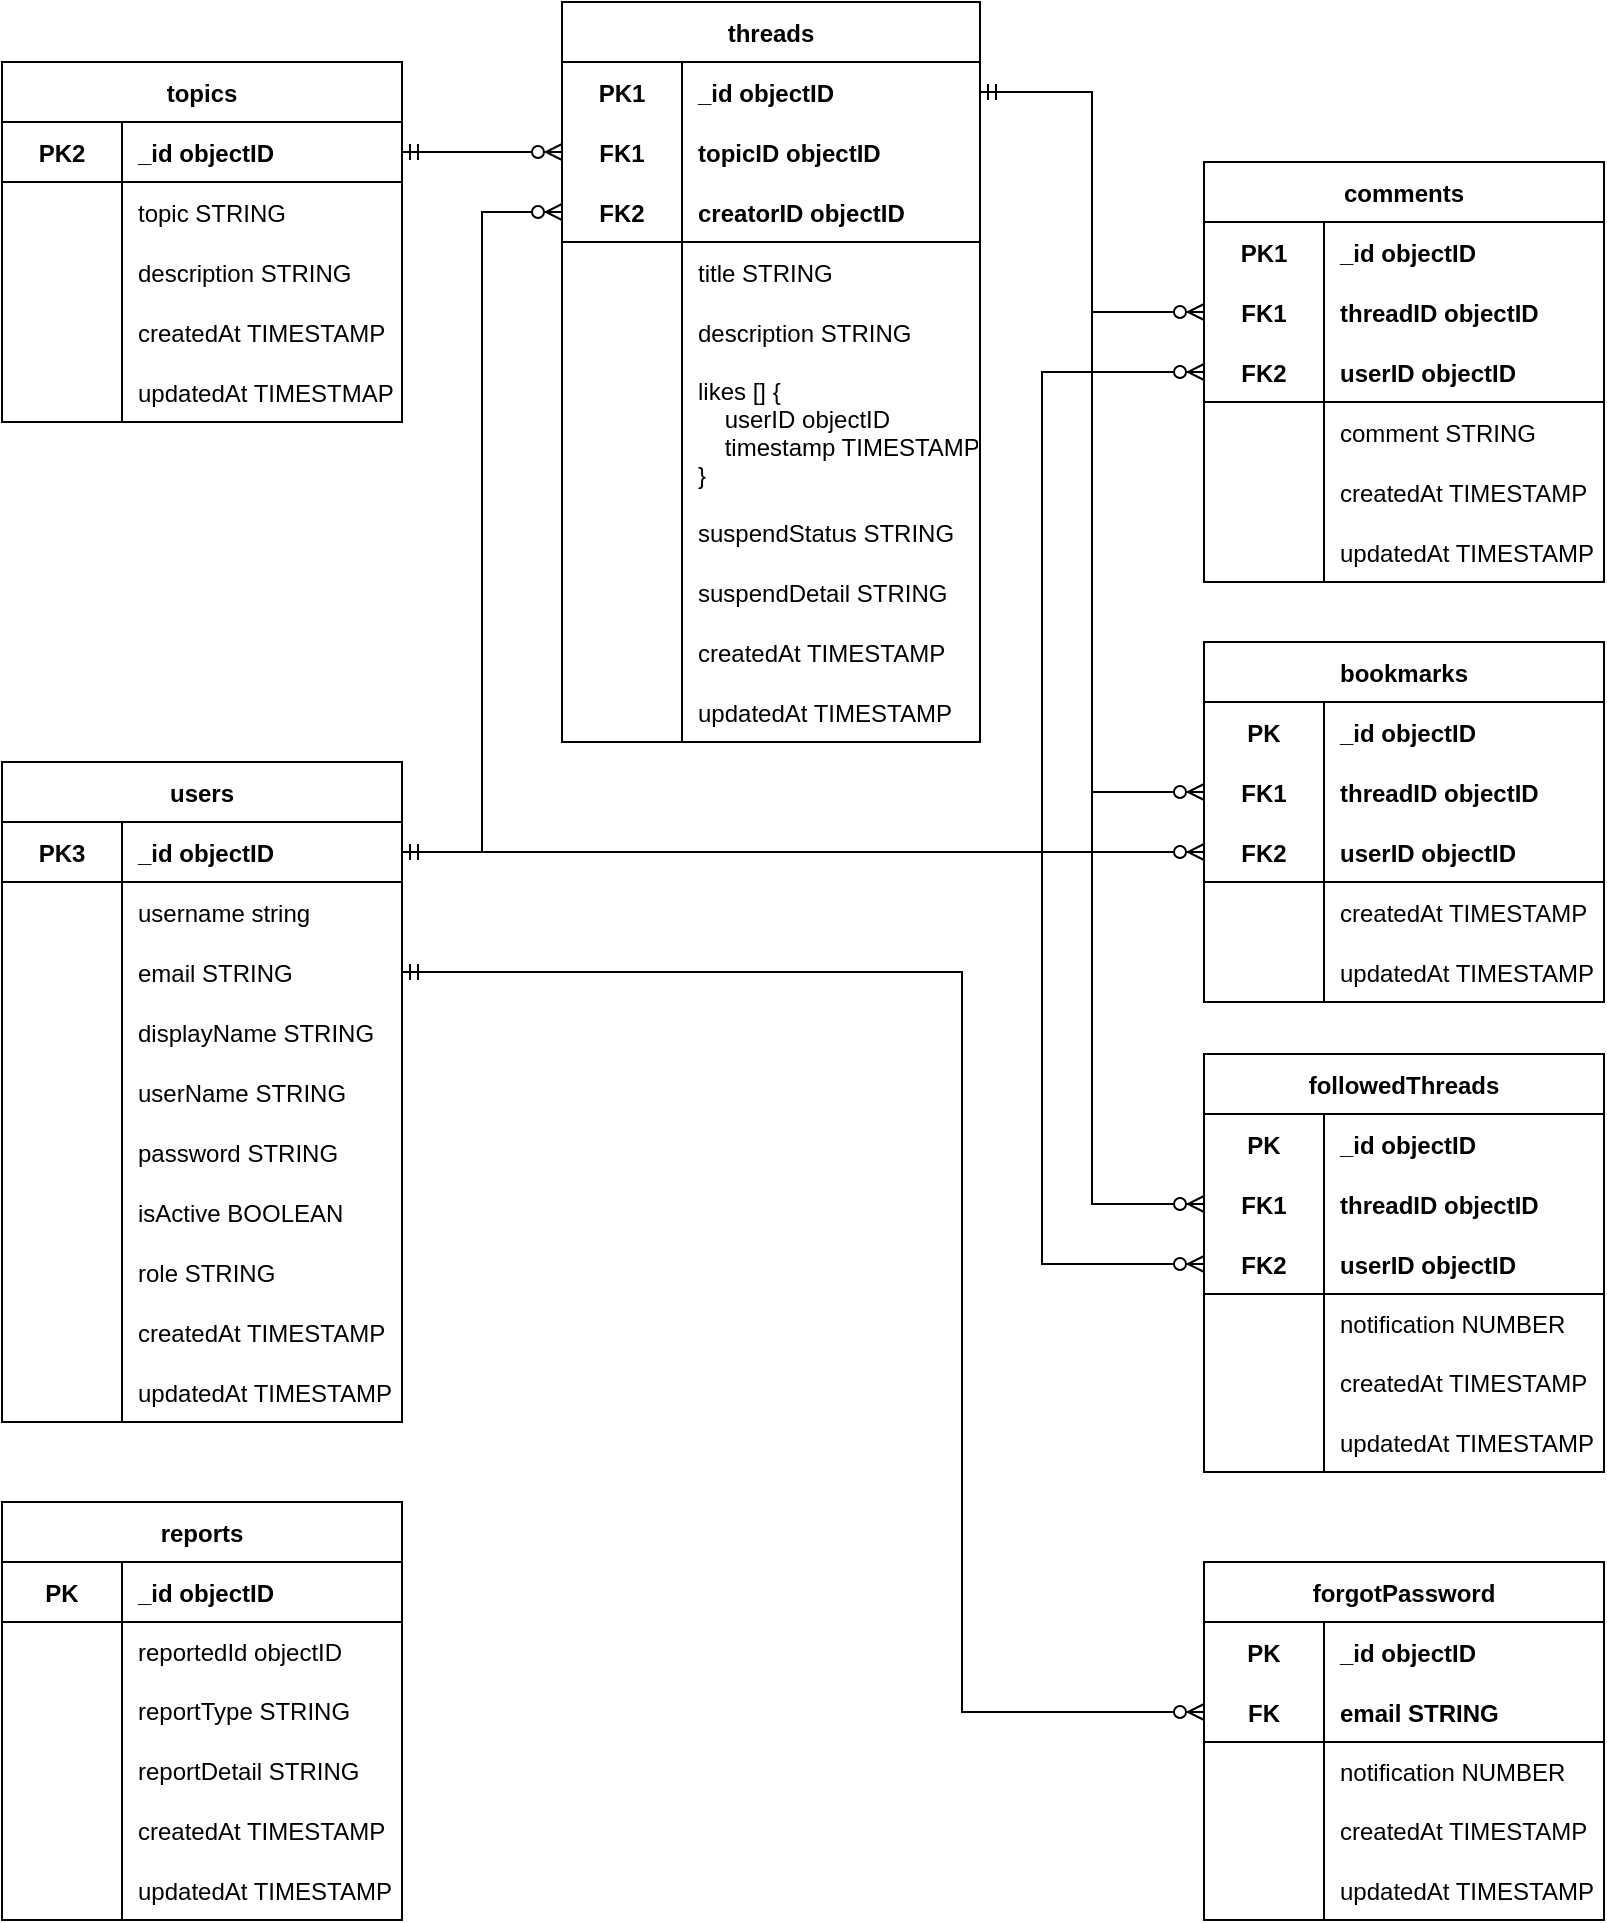 <mxfile version="20.7.4" type="device"><diagram id="uNsDHlQBe8Yl12UmxiAy" name="Halaman-1"><mxGraphModel dx="1195" dy="648" grid="1" gridSize="10" guides="1" tooltips="1" connect="1" arrows="1" fold="1" page="1" pageScale="1" pageWidth="1169" pageHeight="1654" math="0" shadow="0"><root><mxCell id="0"/><mxCell id="1" parent="0"/><mxCell id="6IlEe4Fq3LUhr9Z3gKlE-1" value="users" style="shape=table;startSize=30;container=1;collapsible=1;childLayout=tableLayout;fixedRows=1;rowLines=0;fontStyle=1;align=center;resizeLast=1;" parent="1" vertex="1"><mxGeometry x="160" y="470" width="200" height="330" as="geometry"/></mxCell><mxCell id="6IlEe4Fq3LUhr9Z3gKlE-5" value="" style="shape=tableRow;horizontal=0;startSize=0;swimlaneHead=0;swimlaneBody=0;fillColor=none;collapsible=0;dropTarget=0;points=[[0,0.5],[1,0.5]];portConstraint=eastwest;top=0;left=0;right=0;bottom=1;" parent="6IlEe4Fq3LUhr9Z3gKlE-1" vertex="1"><mxGeometry y="30" width="200" height="30" as="geometry"/></mxCell><mxCell id="6IlEe4Fq3LUhr9Z3gKlE-6" value="PK3" style="shape=partialRectangle;connectable=0;fillColor=none;top=0;left=0;bottom=0;right=0;fontStyle=1;overflow=hidden;" parent="6IlEe4Fq3LUhr9Z3gKlE-5" vertex="1"><mxGeometry width="60" height="30" as="geometry"><mxRectangle width="60" height="30" as="alternateBounds"/></mxGeometry></mxCell><mxCell id="6IlEe4Fq3LUhr9Z3gKlE-7" value="_id objectID" style="shape=partialRectangle;connectable=0;fillColor=none;top=0;left=0;bottom=0;right=0;align=left;spacingLeft=6;fontStyle=1;overflow=hidden;" parent="6IlEe4Fq3LUhr9Z3gKlE-5" vertex="1"><mxGeometry x="60" width="140" height="30" as="geometry"><mxRectangle width="140" height="30" as="alternateBounds"/></mxGeometry></mxCell><mxCell id="v8S3prVhiDeS8ys5hjUC-7" value="" style="shape=tableRow;horizontal=0;startSize=0;swimlaneHead=0;swimlaneBody=0;fillColor=none;collapsible=0;dropTarget=0;points=[[0,0.5],[1,0.5]];portConstraint=eastwest;top=0;left=0;right=0;bottom=0;" parent="6IlEe4Fq3LUhr9Z3gKlE-1" vertex="1"><mxGeometry y="60" width="200" height="30" as="geometry"/></mxCell><mxCell id="v8S3prVhiDeS8ys5hjUC-8" value="" style="shape=partialRectangle;connectable=0;fillColor=none;top=0;left=0;bottom=0;right=0;editable=1;overflow=hidden;" parent="v8S3prVhiDeS8ys5hjUC-7" vertex="1"><mxGeometry width="60" height="30" as="geometry"><mxRectangle width="60" height="30" as="alternateBounds"/></mxGeometry></mxCell><mxCell id="v8S3prVhiDeS8ys5hjUC-9" value="username string" style="shape=partialRectangle;connectable=0;fillColor=none;top=0;left=0;bottom=0;right=0;align=left;spacingLeft=6;overflow=hidden;" parent="v8S3prVhiDeS8ys5hjUC-7" vertex="1"><mxGeometry x="60" width="140" height="30" as="geometry"><mxRectangle width="140" height="30" as="alternateBounds"/></mxGeometry></mxCell><mxCell id="v8S3prVhiDeS8ys5hjUC-10" value="" style="shape=tableRow;horizontal=0;startSize=0;swimlaneHead=0;swimlaneBody=0;fillColor=none;collapsible=0;dropTarget=0;points=[[0,0.5],[1,0.5]];portConstraint=eastwest;top=0;left=0;right=0;bottom=0;" parent="6IlEe4Fq3LUhr9Z3gKlE-1" vertex="1"><mxGeometry y="90" width="200" height="30" as="geometry"/></mxCell><mxCell id="v8S3prVhiDeS8ys5hjUC-11" value="" style="shape=partialRectangle;connectable=0;fillColor=none;top=0;left=0;bottom=0;right=0;editable=1;overflow=hidden;" parent="v8S3prVhiDeS8ys5hjUC-10" vertex="1"><mxGeometry width="60" height="30" as="geometry"><mxRectangle width="60" height="30" as="alternateBounds"/></mxGeometry></mxCell><mxCell id="v8S3prVhiDeS8ys5hjUC-12" value="email STRING" style="shape=partialRectangle;connectable=0;fillColor=none;top=0;left=0;bottom=0;right=0;align=left;spacingLeft=6;overflow=hidden;" parent="v8S3prVhiDeS8ys5hjUC-10" vertex="1"><mxGeometry x="60" width="140" height="30" as="geometry"><mxRectangle width="140" height="30" as="alternateBounds"/></mxGeometry></mxCell><mxCell id="6IlEe4Fq3LUhr9Z3gKlE-8" value="" style="shape=tableRow;horizontal=0;startSize=0;swimlaneHead=0;swimlaneBody=0;fillColor=none;collapsible=0;dropTarget=0;points=[[0,0.5],[1,0.5]];portConstraint=eastwest;top=0;left=0;right=0;bottom=0;" parent="6IlEe4Fq3LUhr9Z3gKlE-1" vertex="1"><mxGeometry y="120" width="200" height="30" as="geometry"/></mxCell><mxCell id="6IlEe4Fq3LUhr9Z3gKlE-9" value="" style="shape=partialRectangle;connectable=0;fillColor=none;top=0;left=0;bottom=0;right=0;editable=1;overflow=hidden;" parent="6IlEe4Fq3LUhr9Z3gKlE-8" vertex="1"><mxGeometry width="60" height="30" as="geometry"><mxRectangle width="60" height="30" as="alternateBounds"/></mxGeometry></mxCell><mxCell id="6IlEe4Fq3LUhr9Z3gKlE-10" value="displayName STRING" style="shape=partialRectangle;connectable=0;fillColor=none;top=0;left=0;bottom=0;right=0;align=left;spacingLeft=6;overflow=hidden;" parent="6IlEe4Fq3LUhr9Z3gKlE-8" vertex="1"><mxGeometry x="60" width="140" height="30" as="geometry"><mxRectangle width="140" height="30" as="alternateBounds"/></mxGeometry></mxCell><mxCell id="6IlEe4Fq3LUhr9Z3gKlE-11" value="" style="shape=tableRow;horizontal=0;startSize=0;swimlaneHead=0;swimlaneBody=0;fillColor=none;collapsible=0;dropTarget=0;points=[[0,0.5],[1,0.5]];portConstraint=eastwest;top=0;left=0;right=0;bottom=0;" parent="6IlEe4Fq3LUhr9Z3gKlE-1" vertex="1"><mxGeometry y="150" width="200" height="30" as="geometry"/></mxCell><mxCell id="6IlEe4Fq3LUhr9Z3gKlE-12" value="" style="shape=partialRectangle;connectable=0;fillColor=none;top=0;left=0;bottom=0;right=0;editable=1;overflow=hidden;" parent="6IlEe4Fq3LUhr9Z3gKlE-11" vertex="1"><mxGeometry width="60" height="30" as="geometry"><mxRectangle width="60" height="30" as="alternateBounds"/></mxGeometry></mxCell><mxCell id="6IlEe4Fq3LUhr9Z3gKlE-13" value="userName STRING" style="shape=partialRectangle;connectable=0;fillColor=none;top=0;left=0;bottom=0;right=0;align=left;spacingLeft=6;overflow=hidden;" parent="6IlEe4Fq3LUhr9Z3gKlE-11" vertex="1"><mxGeometry x="60" width="140" height="30" as="geometry"><mxRectangle width="140" height="30" as="alternateBounds"/></mxGeometry></mxCell><mxCell id="6IlEe4Fq3LUhr9Z3gKlE-14" value="" style="shape=tableRow;horizontal=0;startSize=0;swimlaneHead=0;swimlaneBody=0;fillColor=none;collapsible=0;dropTarget=0;points=[[0,0.5],[1,0.5]];portConstraint=eastwest;top=0;left=0;right=0;bottom=0;" parent="6IlEe4Fq3LUhr9Z3gKlE-1" vertex="1"><mxGeometry y="180" width="200" height="30" as="geometry"/></mxCell><mxCell id="6IlEe4Fq3LUhr9Z3gKlE-15" value="" style="shape=partialRectangle;connectable=0;fillColor=none;top=0;left=0;bottom=0;right=0;editable=1;overflow=hidden;" parent="6IlEe4Fq3LUhr9Z3gKlE-14" vertex="1"><mxGeometry width="60" height="30" as="geometry"><mxRectangle width="60" height="30" as="alternateBounds"/></mxGeometry></mxCell><mxCell id="6IlEe4Fq3LUhr9Z3gKlE-16" value="password STRING" style="shape=partialRectangle;connectable=0;fillColor=none;top=0;left=0;bottom=0;right=0;align=left;spacingLeft=6;overflow=hidden;" parent="6IlEe4Fq3LUhr9Z3gKlE-14" vertex="1"><mxGeometry x="60" width="140" height="30" as="geometry"><mxRectangle width="140" height="30" as="alternateBounds"/></mxGeometry></mxCell><mxCell id="6IlEe4Fq3LUhr9Z3gKlE-17" value="" style="shape=tableRow;horizontal=0;startSize=0;swimlaneHead=0;swimlaneBody=0;fillColor=none;collapsible=0;dropTarget=0;points=[[0,0.5],[1,0.5]];portConstraint=eastwest;top=0;left=0;right=0;bottom=0;" parent="6IlEe4Fq3LUhr9Z3gKlE-1" vertex="1"><mxGeometry y="210" width="200" height="30" as="geometry"/></mxCell><mxCell id="6IlEe4Fq3LUhr9Z3gKlE-18" value="" style="shape=partialRectangle;connectable=0;fillColor=none;top=0;left=0;bottom=0;right=0;editable=1;overflow=hidden;" parent="6IlEe4Fq3LUhr9Z3gKlE-17" vertex="1"><mxGeometry width="60" height="30" as="geometry"><mxRectangle width="60" height="30" as="alternateBounds"/></mxGeometry></mxCell><mxCell id="6IlEe4Fq3LUhr9Z3gKlE-19" value="isActive BOOLEAN" style="shape=partialRectangle;connectable=0;fillColor=none;top=0;left=0;bottom=0;right=0;align=left;spacingLeft=6;overflow=hidden;" parent="6IlEe4Fq3LUhr9Z3gKlE-17" vertex="1"><mxGeometry x="60" width="140" height="30" as="geometry"><mxRectangle width="140" height="30" as="alternateBounds"/></mxGeometry></mxCell><mxCell id="6IlEe4Fq3LUhr9Z3gKlE-21" value="" style="shape=tableRow;horizontal=0;startSize=0;swimlaneHead=0;swimlaneBody=0;fillColor=none;collapsible=0;dropTarget=0;points=[[0,0.5],[1,0.5]];portConstraint=eastwest;top=0;left=0;right=0;bottom=0;" parent="6IlEe4Fq3LUhr9Z3gKlE-1" vertex="1"><mxGeometry y="240" width="200" height="30" as="geometry"/></mxCell><mxCell id="6IlEe4Fq3LUhr9Z3gKlE-22" value="" style="shape=partialRectangle;connectable=0;fillColor=none;top=0;left=0;bottom=0;right=0;editable=1;overflow=hidden;" parent="6IlEe4Fq3LUhr9Z3gKlE-21" vertex="1"><mxGeometry width="60" height="30" as="geometry"><mxRectangle width="60" height="30" as="alternateBounds"/></mxGeometry></mxCell><mxCell id="6IlEe4Fq3LUhr9Z3gKlE-23" value="role STRING" style="shape=partialRectangle;connectable=0;fillColor=none;top=0;left=0;bottom=0;right=0;align=left;spacingLeft=6;overflow=hidden;" parent="6IlEe4Fq3LUhr9Z3gKlE-21" vertex="1"><mxGeometry x="60" width="140" height="30" as="geometry"><mxRectangle width="140" height="30" as="alternateBounds"/></mxGeometry></mxCell><mxCell id="6IlEe4Fq3LUhr9Z3gKlE-24" value="" style="shape=tableRow;horizontal=0;startSize=0;swimlaneHead=0;swimlaneBody=0;fillColor=none;collapsible=0;dropTarget=0;points=[[0,0.5],[1,0.5]];portConstraint=eastwest;top=0;left=0;right=0;bottom=0;" parent="6IlEe4Fq3LUhr9Z3gKlE-1" vertex="1"><mxGeometry y="270" width="200" height="30" as="geometry"/></mxCell><mxCell id="6IlEe4Fq3LUhr9Z3gKlE-25" value="" style="shape=partialRectangle;connectable=0;fillColor=none;top=0;left=0;bottom=0;right=0;editable=1;overflow=hidden;" parent="6IlEe4Fq3LUhr9Z3gKlE-24" vertex="1"><mxGeometry width="60" height="30" as="geometry"><mxRectangle width="60" height="30" as="alternateBounds"/></mxGeometry></mxCell><mxCell id="6IlEe4Fq3LUhr9Z3gKlE-26" value="createdAt TIMESTAMP" style="shape=partialRectangle;connectable=0;fillColor=none;top=0;left=0;bottom=0;right=0;align=left;spacingLeft=6;overflow=hidden;" parent="6IlEe4Fq3LUhr9Z3gKlE-24" vertex="1"><mxGeometry x="60" width="140" height="30" as="geometry"><mxRectangle width="140" height="30" as="alternateBounds"/></mxGeometry></mxCell><mxCell id="6IlEe4Fq3LUhr9Z3gKlE-27" value="" style="shape=tableRow;horizontal=0;startSize=0;swimlaneHead=0;swimlaneBody=0;fillColor=none;collapsible=0;dropTarget=0;points=[[0,0.5],[1,0.5]];portConstraint=eastwest;top=0;left=0;right=0;bottom=0;" parent="6IlEe4Fq3LUhr9Z3gKlE-1" vertex="1"><mxGeometry y="300" width="200" height="30" as="geometry"/></mxCell><mxCell id="6IlEe4Fq3LUhr9Z3gKlE-28" value="" style="shape=partialRectangle;connectable=0;fillColor=none;top=0;left=0;bottom=0;right=0;editable=1;overflow=hidden;" parent="6IlEe4Fq3LUhr9Z3gKlE-27" vertex="1"><mxGeometry width="60" height="30" as="geometry"><mxRectangle width="60" height="30" as="alternateBounds"/></mxGeometry></mxCell><mxCell id="6IlEe4Fq3LUhr9Z3gKlE-29" value="updatedAt TIMESTAMP" style="shape=partialRectangle;connectable=0;fillColor=none;top=0;left=0;bottom=0;right=0;align=left;spacingLeft=6;overflow=hidden;" parent="6IlEe4Fq3LUhr9Z3gKlE-27" vertex="1"><mxGeometry x="60" width="140" height="30" as="geometry"><mxRectangle width="140" height="30" as="alternateBounds"/></mxGeometry></mxCell><mxCell id="6IlEe4Fq3LUhr9Z3gKlE-30" value="topics" style="shape=table;startSize=30;container=1;collapsible=1;childLayout=tableLayout;fixedRows=1;rowLines=0;fontStyle=1;align=center;resizeLast=1;" parent="1" vertex="1"><mxGeometry x="160" y="120" width="200" height="180" as="geometry"/></mxCell><mxCell id="6IlEe4Fq3LUhr9Z3gKlE-34" value="" style="shape=tableRow;horizontal=0;startSize=0;swimlaneHead=0;swimlaneBody=0;fillColor=none;collapsible=0;dropTarget=0;points=[[0,0.5],[1,0.5]];portConstraint=eastwest;top=0;left=0;right=0;bottom=1;" parent="6IlEe4Fq3LUhr9Z3gKlE-30" vertex="1"><mxGeometry y="30" width="200" height="30" as="geometry"/></mxCell><mxCell id="6IlEe4Fq3LUhr9Z3gKlE-35" value="PK2" style="shape=partialRectangle;connectable=0;fillColor=none;top=0;left=0;bottom=0;right=0;fontStyle=1;overflow=hidden;" parent="6IlEe4Fq3LUhr9Z3gKlE-34" vertex="1"><mxGeometry width="60" height="30" as="geometry"><mxRectangle width="60" height="30" as="alternateBounds"/></mxGeometry></mxCell><mxCell id="6IlEe4Fq3LUhr9Z3gKlE-36" value="_id objectID" style="shape=partialRectangle;connectable=0;fillColor=none;top=0;left=0;bottom=0;right=0;align=left;spacingLeft=6;fontStyle=1;overflow=hidden;" parent="6IlEe4Fq3LUhr9Z3gKlE-34" vertex="1"><mxGeometry x="60" width="140" height="30" as="geometry"><mxRectangle width="140" height="30" as="alternateBounds"/></mxGeometry></mxCell><mxCell id="v8S3prVhiDeS8ys5hjUC-17" value="" style="shape=tableRow;horizontal=0;startSize=0;swimlaneHead=0;swimlaneBody=0;fillColor=none;collapsible=0;dropTarget=0;points=[[0,0.5],[1,0.5]];portConstraint=eastwest;top=0;left=0;right=0;bottom=0;" parent="6IlEe4Fq3LUhr9Z3gKlE-30" vertex="1"><mxGeometry y="60" width="200" height="30" as="geometry"/></mxCell><mxCell id="v8S3prVhiDeS8ys5hjUC-18" value="" style="shape=partialRectangle;connectable=0;fillColor=none;top=0;left=0;bottom=0;right=0;editable=1;overflow=hidden;" parent="v8S3prVhiDeS8ys5hjUC-17" vertex="1"><mxGeometry width="60" height="30" as="geometry"><mxRectangle width="60" height="30" as="alternateBounds"/></mxGeometry></mxCell><mxCell id="v8S3prVhiDeS8ys5hjUC-19" value="topic STRING" style="shape=partialRectangle;connectable=0;fillColor=none;top=0;left=0;bottom=0;right=0;align=left;spacingLeft=6;overflow=hidden;" parent="v8S3prVhiDeS8ys5hjUC-17" vertex="1"><mxGeometry x="60" width="140" height="30" as="geometry"><mxRectangle width="140" height="30" as="alternateBounds"/></mxGeometry></mxCell><mxCell id="6IlEe4Fq3LUhr9Z3gKlE-37" value="" style="shape=tableRow;horizontal=0;startSize=0;swimlaneHead=0;swimlaneBody=0;fillColor=none;collapsible=0;dropTarget=0;points=[[0,0.5],[1,0.5]];portConstraint=eastwest;top=0;left=0;right=0;bottom=0;" parent="6IlEe4Fq3LUhr9Z3gKlE-30" vertex="1"><mxGeometry y="90" width="200" height="30" as="geometry"/></mxCell><mxCell id="6IlEe4Fq3LUhr9Z3gKlE-38" value="" style="shape=partialRectangle;connectable=0;fillColor=none;top=0;left=0;bottom=0;right=0;editable=1;overflow=hidden;" parent="6IlEe4Fq3LUhr9Z3gKlE-37" vertex="1"><mxGeometry width="60" height="30" as="geometry"><mxRectangle width="60" height="30" as="alternateBounds"/></mxGeometry></mxCell><mxCell id="6IlEe4Fq3LUhr9Z3gKlE-39" value="description STRING" style="shape=partialRectangle;connectable=0;fillColor=none;top=0;left=0;bottom=0;right=0;align=left;spacingLeft=6;overflow=hidden;" parent="6IlEe4Fq3LUhr9Z3gKlE-37" vertex="1"><mxGeometry x="60" width="140" height="30" as="geometry"><mxRectangle width="140" height="30" as="alternateBounds"/></mxGeometry></mxCell><mxCell id="6IlEe4Fq3LUhr9Z3gKlE-40" value="" style="shape=tableRow;horizontal=0;startSize=0;swimlaneHead=0;swimlaneBody=0;fillColor=none;collapsible=0;dropTarget=0;points=[[0,0.5],[1,0.5]];portConstraint=eastwest;top=0;left=0;right=0;bottom=0;" parent="6IlEe4Fq3LUhr9Z3gKlE-30" vertex="1"><mxGeometry y="120" width="200" height="30" as="geometry"/></mxCell><mxCell id="6IlEe4Fq3LUhr9Z3gKlE-41" value="" style="shape=partialRectangle;connectable=0;fillColor=none;top=0;left=0;bottom=0;right=0;editable=1;overflow=hidden;" parent="6IlEe4Fq3LUhr9Z3gKlE-40" vertex="1"><mxGeometry width="60" height="30" as="geometry"><mxRectangle width="60" height="30" as="alternateBounds"/></mxGeometry></mxCell><mxCell id="6IlEe4Fq3LUhr9Z3gKlE-42" value="createdAt TIMESTAMP" style="shape=partialRectangle;connectable=0;fillColor=none;top=0;left=0;bottom=0;right=0;align=left;spacingLeft=6;overflow=hidden;" parent="6IlEe4Fq3LUhr9Z3gKlE-40" vertex="1"><mxGeometry x="60" width="140" height="30" as="geometry"><mxRectangle width="140" height="30" as="alternateBounds"/></mxGeometry></mxCell><mxCell id="6IlEe4Fq3LUhr9Z3gKlE-43" value="" style="shape=tableRow;horizontal=0;startSize=0;swimlaneHead=0;swimlaneBody=0;fillColor=none;collapsible=0;dropTarget=0;points=[[0,0.5],[1,0.5]];portConstraint=eastwest;top=0;left=0;right=0;bottom=0;" parent="6IlEe4Fq3LUhr9Z3gKlE-30" vertex="1"><mxGeometry y="150" width="200" height="30" as="geometry"/></mxCell><mxCell id="6IlEe4Fq3LUhr9Z3gKlE-44" value="" style="shape=partialRectangle;connectable=0;fillColor=none;top=0;left=0;bottom=0;right=0;editable=1;overflow=hidden;" parent="6IlEe4Fq3LUhr9Z3gKlE-43" vertex="1"><mxGeometry width="60" height="30" as="geometry"><mxRectangle width="60" height="30" as="alternateBounds"/></mxGeometry></mxCell><mxCell id="6IlEe4Fq3LUhr9Z3gKlE-45" value="updatedAt TIMESTMAP" style="shape=partialRectangle;connectable=0;fillColor=none;top=0;left=0;bottom=0;right=0;align=left;spacingLeft=6;overflow=hidden;" parent="6IlEe4Fq3LUhr9Z3gKlE-43" vertex="1"><mxGeometry x="60" width="140" height="30" as="geometry"><mxRectangle width="140" height="30" as="alternateBounds"/></mxGeometry></mxCell><mxCell id="6IlEe4Fq3LUhr9Z3gKlE-46" value="threads" style="shape=table;startSize=30;container=1;collapsible=1;childLayout=tableLayout;fixedRows=1;rowLines=0;fontStyle=1;align=center;resizeLast=1;" parent="1" vertex="1"><mxGeometry x="440" y="90" width="209" height="370" as="geometry"/></mxCell><mxCell id="7SQW624hq8GCW_ackfh9-20" value="" style="shape=tableRow;horizontal=0;startSize=0;swimlaneHead=0;swimlaneBody=0;fillColor=none;collapsible=0;dropTarget=0;points=[[0,0.5],[1,0.5]];portConstraint=eastwest;top=0;left=0;right=0;bottom=0;" parent="6IlEe4Fq3LUhr9Z3gKlE-46" vertex="1"><mxGeometry y="30" width="209" height="30" as="geometry"/></mxCell><mxCell id="7SQW624hq8GCW_ackfh9-21" value="PK1" style="shape=partialRectangle;connectable=0;fillColor=none;top=0;left=0;bottom=0;right=0;fontStyle=1;overflow=hidden;" parent="7SQW624hq8GCW_ackfh9-20" vertex="1"><mxGeometry width="60" height="30" as="geometry"><mxRectangle width="60" height="30" as="alternateBounds"/></mxGeometry></mxCell><mxCell id="7SQW624hq8GCW_ackfh9-22" value="_id objectID" style="shape=partialRectangle;connectable=0;fillColor=none;top=0;left=0;bottom=0;right=0;align=left;spacingLeft=6;fontStyle=1;overflow=hidden;" parent="7SQW624hq8GCW_ackfh9-20" vertex="1"><mxGeometry x="60" width="149" height="30" as="geometry"><mxRectangle width="149" height="30" as="alternateBounds"/></mxGeometry></mxCell><mxCell id="6IlEe4Fq3LUhr9Z3gKlE-126" value="" style="shape=tableRow;horizontal=0;startSize=0;swimlaneHead=0;swimlaneBody=0;fillColor=none;collapsible=0;dropTarget=0;points=[[0,0.5],[1,0.5]];portConstraint=eastwest;top=0;left=0;right=0;bottom=0;" parent="6IlEe4Fq3LUhr9Z3gKlE-46" vertex="1"><mxGeometry y="60" width="209" height="30" as="geometry"/></mxCell><mxCell id="6IlEe4Fq3LUhr9Z3gKlE-127" value="FK1" style="shape=partialRectangle;connectable=0;fillColor=none;top=0;left=0;bottom=0;right=0;fontStyle=1;overflow=hidden;" parent="6IlEe4Fq3LUhr9Z3gKlE-126" vertex="1"><mxGeometry width="60" height="30" as="geometry"><mxRectangle width="60" height="30" as="alternateBounds"/></mxGeometry></mxCell><mxCell id="6IlEe4Fq3LUhr9Z3gKlE-128" value="topicID objectID" style="shape=partialRectangle;connectable=0;fillColor=none;top=0;left=0;bottom=0;right=0;align=left;spacingLeft=6;fontStyle=1;overflow=hidden;" parent="6IlEe4Fq3LUhr9Z3gKlE-126" vertex="1"><mxGeometry x="60" width="149" height="30" as="geometry"><mxRectangle width="149" height="30" as="alternateBounds"/></mxGeometry></mxCell><mxCell id="6IlEe4Fq3LUhr9Z3gKlE-50" value="" style="shape=tableRow;horizontal=0;startSize=0;swimlaneHead=0;swimlaneBody=0;fillColor=none;collapsible=0;dropTarget=0;points=[[0,0.5],[1,0.5]];portConstraint=eastwest;top=0;left=0;right=0;bottom=1;" parent="6IlEe4Fq3LUhr9Z3gKlE-46" vertex="1"><mxGeometry y="90" width="209" height="30" as="geometry"/></mxCell><mxCell id="6IlEe4Fq3LUhr9Z3gKlE-51" value="FK2" style="shape=partialRectangle;connectable=0;fillColor=none;top=0;left=0;bottom=0;right=0;fontStyle=1;overflow=hidden;" parent="6IlEe4Fq3LUhr9Z3gKlE-50" vertex="1"><mxGeometry width="60" height="30" as="geometry"><mxRectangle width="60" height="30" as="alternateBounds"/></mxGeometry></mxCell><mxCell id="6IlEe4Fq3LUhr9Z3gKlE-52" value="creatorID objectID" style="shape=partialRectangle;connectable=0;fillColor=none;top=0;left=0;bottom=0;right=0;align=left;spacingLeft=6;fontStyle=1;overflow=hidden;" parent="6IlEe4Fq3LUhr9Z3gKlE-50" vertex="1"><mxGeometry x="60" width="149" height="30" as="geometry"><mxRectangle width="149" height="30" as="alternateBounds"/></mxGeometry></mxCell><mxCell id="6IlEe4Fq3LUhr9Z3gKlE-129" value="" style="shape=tableRow;horizontal=0;startSize=0;swimlaneHead=0;swimlaneBody=0;fillColor=none;collapsible=0;dropTarget=0;points=[[0,0.5],[1,0.5]];portConstraint=eastwest;top=0;left=0;right=0;bottom=0;" parent="6IlEe4Fq3LUhr9Z3gKlE-46" vertex="1"><mxGeometry y="120" width="209" height="30" as="geometry"/></mxCell><mxCell id="6IlEe4Fq3LUhr9Z3gKlE-130" value="" style="shape=partialRectangle;connectable=0;fillColor=none;top=0;left=0;bottom=0;right=0;editable=1;overflow=hidden;" parent="6IlEe4Fq3LUhr9Z3gKlE-129" vertex="1"><mxGeometry width="60" height="30" as="geometry"><mxRectangle width="60" height="30" as="alternateBounds"/></mxGeometry></mxCell><mxCell id="6IlEe4Fq3LUhr9Z3gKlE-131" value="title STRING" style="shape=partialRectangle;connectable=0;fillColor=none;top=0;left=0;bottom=0;right=0;align=left;spacingLeft=6;overflow=hidden;" parent="6IlEe4Fq3LUhr9Z3gKlE-129" vertex="1"><mxGeometry x="60" width="149" height="30" as="geometry"><mxRectangle width="149" height="30" as="alternateBounds"/></mxGeometry></mxCell><mxCell id="6IlEe4Fq3LUhr9Z3gKlE-53" value="" style="shape=tableRow;horizontal=0;startSize=0;swimlaneHead=0;swimlaneBody=0;fillColor=none;collapsible=0;dropTarget=0;points=[[0,0.5],[1,0.5]];portConstraint=eastwest;top=0;left=0;right=0;bottom=0;" parent="6IlEe4Fq3LUhr9Z3gKlE-46" vertex="1"><mxGeometry y="150" width="209" height="30" as="geometry"/></mxCell><mxCell id="6IlEe4Fq3LUhr9Z3gKlE-54" value="" style="shape=partialRectangle;connectable=0;fillColor=none;top=0;left=0;bottom=0;right=0;editable=1;overflow=hidden;" parent="6IlEe4Fq3LUhr9Z3gKlE-53" vertex="1"><mxGeometry width="60" height="30" as="geometry"><mxRectangle width="60" height="30" as="alternateBounds"/></mxGeometry></mxCell><mxCell id="6IlEe4Fq3LUhr9Z3gKlE-55" value="description STRING" style="shape=partialRectangle;connectable=0;fillColor=none;top=0;left=0;bottom=0;right=0;align=left;spacingLeft=6;overflow=hidden;" parent="6IlEe4Fq3LUhr9Z3gKlE-53" vertex="1"><mxGeometry x="60" width="149" height="30" as="geometry"><mxRectangle width="149" height="30" as="alternateBounds"/></mxGeometry></mxCell><mxCell id="7EJenXfRAXo463VdjMPV-1" value="" style="shape=tableRow;horizontal=0;startSize=0;swimlaneHead=0;swimlaneBody=0;fillColor=none;collapsible=0;dropTarget=0;points=[[0,0.5],[1,0.5]];portConstraint=eastwest;top=0;left=0;right=0;bottom=0;" vertex="1" parent="6IlEe4Fq3LUhr9Z3gKlE-46"><mxGeometry y="180" width="209" height="70" as="geometry"/></mxCell><mxCell id="7EJenXfRAXo463VdjMPV-2" value="" style="shape=partialRectangle;connectable=0;fillColor=none;top=0;left=0;bottom=0;right=0;editable=1;overflow=hidden;" vertex="1" parent="7EJenXfRAXo463VdjMPV-1"><mxGeometry width="60" height="70" as="geometry"><mxRectangle width="60" height="70" as="alternateBounds"/></mxGeometry></mxCell><mxCell id="7EJenXfRAXo463VdjMPV-3" value="likes [] {&#10;    userID objectID&#10;    timestamp TIMESTAMP&#10;}" style="shape=partialRectangle;connectable=0;fillColor=none;top=0;left=0;bottom=0;right=0;align=left;spacingLeft=6;overflow=hidden;" vertex="1" parent="7EJenXfRAXo463VdjMPV-1"><mxGeometry x="60" width="149" height="70" as="geometry"><mxRectangle width="149" height="70" as="alternateBounds"/></mxGeometry></mxCell><mxCell id="6IlEe4Fq3LUhr9Z3gKlE-136" value="" style="shape=tableRow;horizontal=0;startSize=0;swimlaneHead=0;swimlaneBody=0;fillColor=none;collapsible=0;dropTarget=0;points=[[0,0.5],[1,0.5]];portConstraint=eastwest;top=0;left=0;right=0;bottom=0;" parent="6IlEe4Fq3LUhr9Z3gKlE-46" vertex="1"><mxGeometry y="250" width="209" height="30" as="geometry"/></mxCell><mxCell id="6IlEe4Fq3LUhr9Z3gKlE-137" value="" style="shape=partialRectangle;connectable=0;fillColor=none;top=0;left=0;bottom=0;right=0;editable=1;overflow=hidden;" parent="6IlEe4Fq3LUhr9Z3gKlE-136" vertex="1"><mxGeometry width="60" height="30" as="geometry"><mxRectangle width="60" height="30" as="alternateBounds"/></mxGeometry></mxCell><mxCell id="6IlEe4Fq3LUhr9Z3gKlE-138" value="suspendStatus STRING" style="shape=partialRectangle;connectable=0;fillColor=none;top=0;left=0;bottom=0;right=0;align=left;spacingLeft=6;overflow=hidden;" parent="6IlEe4Fq3LUhr9Z3gKlE-136" vertex="1"><mxGeometry x="60" width="149" height="30" as="geometry"><mxRectangle width="149" height="30" as="alternateBounds"/></mxGeometry></mxCell><mxCell id="eP6I33QYUQJp42iE_7VT-7" value="" style="shape=tableRow;horizontal=0;startSize=0;swimlaneHead=0;swimlaneBody=0;fillColor=none;collapsible=0;dropTarget=0;points=[[0,0.5],[1,0.5]];portConstraint=eastwest;top=0;left=0;right=0;bottom=0;" parent="6IlEe4Fq3LUhr9Z3gKlE-46" vertex="1"><mxGeometry y="280" width="209" height="30" as="geometry"/></mxCell><mxCell id="eP6I33QYUQJp42iE_7VT-8" value="" style="shape=partialRectangle;connectable=0;fillColor=none;top=0;left=0;bottom=0;right=0;editable=1;overflow=hidden;" parent="eP6I33QYUQJp42iE_7VT-7" vertex="1"><mxGeometry width="60" height="30" as="geometry"><mxRectangle width="60" height="30" as="alternateBounds"/></mxGeometry></mxCell><mxCell id="eP6I33QYUQJp42iE_7VT-9" value="suspendDetail STRING" style="shape=partialRectangle;connectable=0;fillColor=none;top=0;left=0;bottom=0;right=0;align=left;spacingLeft=6;overflow=hidden;" parent="eP6I33QYUQJp42iE_7VT-7" vertex="1"><mxGeometry x="60" width="149" height="30" as="geometry"><mxRectangle width="149" height="30" as="alternateBounds"/></mxGeometry></mxCell><mxCell id="6IlEe4Fq3LUhr9Z3gKlE-56" value="" style="shape=tableRow;horizontal=0;startSize=0;swimlaneHead=0;swimlaneBody=0;fillColor=none;collapsible=0;dropTarget=0;points=[[0,0.5],[1,0.5]];portConstraint=eastwest;top=0;left=0;right=0;bottom=0;" parent="6IlEe4Fq3LUhr9Z3gKlE-46" vertex="1"><mxGeometry y="310" width="209" height="30" as="geometry"/></mxCell><mxCell id="6IlEe4Fq3LUhr9Z3gKlE-57" value="" style="shape=partialRectangle;connectable=0;fillColor=none;top=0;left=0;bottom=0;right=0;editable=1;overflow=hidden;" parent="6IlEe4Fq3LUhr9Z3gKlE-56" vertex="1"><mxGeometry width="60" height="30" as="geometry"><mxRectangle width="60" height="30" as="alternateBounds"/></mxGeometry></mxCell><mxCell id="6IlEe4Fq3LUhr9Z3gKlE-58" value="createdAt TIMESTAMP" style="shape=partialRectangle;connectable=0;fillColor=none;top=0;left=0;bottom=0;right=0;align=left;spacingLeft=6;overflow=hidden;" parent="6IlEe4Fq3LUhr9Z3gKlE-56" vertex="1"><mxGeometry x="60" width="149" height="30" as="geometry"><mxRectangle width="149" height="30" as="alternateBounds"/></mxGeometry></mxCell><mxCell id="6IlEe4Fq3LUhr9Z3gKlE-59" value="" style="shape=tableRow;horizontal=0;startSize=0;swimlaneHead=0;swimlaneBody=0;fillColor=none;collapsible=0;dropTarget=0;points=[[0,0.5],[1,0.5]];portConstraint=eastwest;top=0;left=0;right=0;bottom=0;" parent="6IlEe4Fq3LUhr9Z3gKlE-46" vertex="1"><mxGeometry y="340" width="209" height="30" as="geometry"/></mxCell><mxCell id="6IlEe4Fq3LUhr9Z3gKlE-60" value="" style="shape=partialRectangle;connectable=0;fillColor=none;top=0;left=0;bottom=0;right=0;editable=1;overflow=hidden;" parent="6IlEe4Fq3LUhr9Z3gKlE-59" vertex="1"><mxGeometry width="60" height="30" as="geometry"><mxRectangle width="60" height="30" as="alternateBounds"/></mxGeometry></mxCell><mxCell id="6IlEe4Fq3LUhr9Z3gKlE-61" value="updatedAt TIMESTAMP" style="shape=partialRectangle;connectable=0;fillColor=none;top=0;left=0;bottom=0;right=0;align=left;spacingLeft=6;overflow=hidden;" parent="6IlEe4Fq3LUhr9Z3gKlE-59" vertex="1"><mxGeometry x="60" width="149" height="30" as="geometry"><mxRectangle width="149" height="30" as="alternateBounds"/></mxGeometry></mxCell><mxCell id="6IlEe4Fq3LUhr9Z3gKlE-70" value="" style="fontSize=12;html=1;endArrow=ERzeroToMany;startArrow=ERmandOne;rounded=0;exitX=1;exitY=0.5;exitDx=0;exitDy=0;entryX=0;entryY=0.5;entryDx=0;entryDy=0;" parent="1" source="6IlEe4Fq3LUhr9Z3gKlE-34" target="6IlEe4Fq3LUhr9Z3gKlE-126" edge="1"><mxGeometry width="100" height="100" relative="1" as="geometry"><mxPoint x="575" y="565" as="sourcePoint"/><mxPoint x="675" y="465" as="targetPoint"/></mxGeometry></mxCell><mxCell id="6IlEe4Fq3LUhr9Z3gKlE-77" value="comments" style="shape=table;startSize=30;container=1;collapsible=1;childLayout=tableLayout;fixedRows=1;rowLines=0;fontStyle=1;align=center;resizeLast=1;" parent="1" vertex="1"><mxGeometry x="761" y="170" width="200" height="210" as="geometry"/></mxCell><mxCell id="7SQW624hq8GCW_ackfh9-23" value="" style="shape=tableRow;horizontal=0;startSize=0;swimlaneHead=0;swimlaneBody=0;fillColor=none;collapsible=0;dropTarget=0;points=[[0,0.5],[1,0.5]];portConstraint=eastwest;top=0;left=0;right=0;bottom=0;" parent="6IlEe4Fq3LUhr9Z3gKlE-77" vertex="1"><mxGeometry y="30" width="200" height="30" as="geometry"/></mxCell><mxCell id="7SQW624hq8GCW_ackfh9-24" value="PK1" style="shape=partialRectangle;connectable=0;fillColor=none;top=0;left=0;bottom=0;right=0;fontStyle=1;overflow=hidden;" parent="7SQW624hq8GCW_ackfh9-23" vertex="1"><mxGeometry width="60" height="30" as="geometry"><mxRectangle width="60" height="30" as="alternateBounds"/></mxGeometry></mxCell><mxCell id="7SQW624hq8GCW_ackfh9-25" value="_id objectID" style="shape=partialRectangle;connectable=0;fillColor=none;top=0;left=0;bottom=0;right=0;align=left;spacingLeft=6;fontStyle=1;overflow=hidden;" parent="7SQW624hq8GCW_ackfh9-23" vertex="1"><mxGeometry x="60" width="140" height="30" as="geometry"><mxRectangle width="140" height="30" as="alternateBounds"/></mxGeometry></mxCell><mxCell id="mmd-dnO366NVvvbsNXHX-23" value="" style="shape=tableRow;horizontal=0;startSize=0;swimlaneHead=0;swimlaneBody=0;fillColor=none;collapsible=0;dropTarget=0;points=[[0,0.5],[1,0.5]];portConstraint=eastwest;top=0;left=0;right=0;bottom=0;" parent="6IlEe4Fq3LUhr9Z3gKlE-77" vertex="1"><mxGeometry y="60" width="200" height="30" as="geometry"/></mxCell><mxCell id="mmd-dnO366NVvvbsNXHX-24" value="FK1" style="shape=partialRectangle;connectable=0;fillColor=none;top=0;left=0;bottom=0;right=0;fontStyle=1;overflow=hidden;" parent="mmd-dnO366NVvvbsNXHX-23" vertex="1"><mxGeometry width="60" height="30" as="geometry"><mxRectangle width="60" height="30" as="alternateBounds"/></mxGeometry></mxCell><mxCell id="mmd-dnO366NVvvbsNXHX-25" value="threadID objectID" style="shape=partialRectangle;connectable=0;fillColor=none;top=0;left=0;bottom=0;right=0;align=left;spacingLeft=6;fontStyle=1;overflow=hidden;" parent="mmd-dnO366NVvvbsNXHX-23" vertex="1"><mxGeometry x="60" width="140" height="30" as="geometry"><mxRectangle width="140" height="30" as="alternateBounds"/></mxGeometry></mxCell><mxCell id="6IlEe4Fq3LUhr9Z3gKlE-81" value="" style="shape=tableRow;horizontal=0;startSize=0;swimlaneHead=0;swimlaneBody=0;fillColor=none;collapsible=0;dropTarget=0;points=[[0,0.5],[1,0.5]];portConstraint=eastwest;top=0;left=0;right=0;bottom=1;" parent="6IlEe4Fq3LUhr9Z3gKlE-77" vertex="1"><mxGeometry y="90" width="200" height="30" as="geometry"/></mxCell><mxCell id="6IlEe4Fq3LUhr9Z3gKlE-82" value="FK2" style="shape=partialRectangle;connectable=0;fillColor=none;top=0;left=0;bottom=0;right=0;fontStyle=1;overflow=hidden;" parent="6IlEe4Fq3LUhr9Z3gKlE-81" vertex="1"><mxGeometry width="60" height="30" as="geometry"><mxRectangle width="60" height="30" as="alternateBounds"/></mxGeometry></mxCell><mxCell id="6IlEe4Fq3LUhr9Z3gKlE-83" value="userID objectID" style="shape=partialRectangle;connectable=0;fillColor=none;top=0;left=0;bottom=0;right=0;align=left;spacingLeft=6;fontStyle=1;overflow=hidden;" parent="6IlEe4Fq3LUhr9Z3gKlE-81" vertex="1"><mxGeometry x="60" width="140" height="30" as="geometry"><mxRectangle width="140" height="30" as="alternateBounds"/></mxGeometry></mxCell><mxCell id="6IlEe4Fq3LUhr9Z3gKlE-84" value="" style="shape=tableRow;horizontal=0;startSize=0;swimlaneHead=0;swimlaneBody=0;fillColor=none;collapsible=0;dropTarget=0;points=[[0,0.5],[1,0.5]];portConstraint=eastwest;top=0;left=0;right=0;bottom=0;" parent="6IlEe4Fq3LUhr9Z3gKlE-77" vertex="1"><mxGeometry y="120" width="200" height="30" as="geometry"/></mxCell><mxCell id="6IlEe4Fq3LUhr9Z3gKlE-85" value="" style="shape=partialRectangle;connectable=0;fillColor=none;top=0;left=0;bottom=0;right=0;editable=1;overflow=hidden;" parent="6IlEe4Fq3LUhr9Z3gKlE-84" vertex="1"><mxGeometry width="60" height="30" as="geometry"><mxRectangle width="60" height="30" as="alternateBounds"/></mxGeometry></mxCell><mxCell id="6IlEe4Fq3LUhr9Z3gKlE-86" value="comment STRING" style="shape=partialRectangle;connectable=0;fillColor=none;top=0;left=0;bottom=0;right=0;align=left;spacingLeft=6;overflow=hidden;" parent="6IlEe4Fq3LUhr9Z3gKlE-84" vertex="1"><mxGeometry x="60" width="140" height="30" as="geometry"><mxRectangle width="140" height="30" as="alternateBounds"/></mxGeometry></mxCell><mxCell id="6IlEe4Fq3LUhr9Z3gKlE-87" value="" style="shape=tableRow;horizontal=0;startSize=0;swimlaneHead=0;swimlaneBody=0;fillColor=none;collapsible=0;dropTarget=0;points=[[0,0.5],[1,0.5]];portConstraint=eastwest;top=0;left=0;right=0;bottom=0;" parent="6IlEe4Fq3LUhr9Z3gKlE-77" vertex="1"><mxGeometry y="150" width="200" height="30" as="geometry"/></mxCell><mxCell id="6IlEe4Fq3LUhr9Z3gKlE-88" value="" style="shape=partialRectangle;connectable=0;fillColor=none;top=0;left=0;bottom=0;right=0;editable=1;overflow=hidden;" parent="6IlEe4Fq3LUhr9Z3gKlE-87" vertex="1"><mxGeometry width="60" height="30" as="geometry"><mxRectangle width="60" height="30" as="alternateBounds"/></mxGeometry></mxCell><mxCell id="6IlEe4Fq3LUhr9Z3gKlE-89" value="createdAt TIMESTAMP" style="shape=partialRectangle;connectable=0;fillColor=none;top=0;left=0;bottom=0;right=0;align=left;spacingLeft=6;overflow=hidden;" parent="6IlEe4Fq3LUhr9Z3gKlE-87" vertex="1"><mxGeometry x="60" width="140" height="30" as="geometry"><mxRectangle width="140" height="30" as="alternateBounds"/></mxGeometry></mxCell><mxCell id="6IlEe4Fq3LUhr9Z3gKlE-122" value="" style="shape=tableRow;horizontal=0;startSize=0;swimlaneHead=0;swimlaneBody=0;fillColor=none;collapsible=0;dropTarget=0;points=[[0,0.5],[1,0.5]];portConstraint=eastwest;top=0;left=0;right=0;bottom=0;" parent="6IlEe4Fq3LUhr9Z3gKlE-77" vertex="1"><mxGeometry y="180" width="200" height="30" as="geometry"/></mxCell><mxCell id="6IlEe4Fq3LUhr9Z3gKlE-123" value="" style="shape=partialRectangle;connectable=0;fillColor=none;top=0;left=0;bottom=0;right=0;editable=1;overflow=hidden;" parent="6IlEe4Fq3LUhr9Z3gKlE-122" vertex="1"><mxGeometry width="60" height="30" as="geometry"><mxRectangle width="60" height="30" as="alternateBounds"/></mxGeometry></mxCell><mxCell id="6IlEe4Fq3LUhr9Z3gKlE-124" value="updatedAt TIMESTAMP" style="shape=partialRectangle;connectable=0;fillColor=none;top=0;left=0;bottom=0;right=0;align=left;spacingLeft=6;overflow=hidden;" parent="6IlEe4Fq3LUhr9Z3gKlE-122" vertex="1"><mxGeometry x="60" width="140" height="30" as="geometry"><mxRectangle width="140" height="30" as="alternateBounds"/></mxGeometry></mxCell><mxCell id="6IlEe4Fq3LUhr9Z3gKlE-90" value="bookmarks" style="shape=table;startSize=30;container=1;collapsible=1;childLayout=tableLayout;fixedRows=1;rowLines=0;fontStyle=1;align=center;resizeLast=1;" parent="1" vertex="1"><mxGeometry x="761" y="410" width="200" height="180" as="geometry"/></mxCell><mxCell id="7SQW624hq8GCW_ackfh9-4" value="" style="shape=tableRow;horizontal=0;startSize=0;swimlaneHead=0;swimlaneBody=0;fillColor=none;collapsible=0;dropTarget=0;points=[[0,0.5],[1,0.5]];portConstraint=eastwest;top=0;left=0;right=0;bottom=0;" parent="6IlEe4Fq3LUhr9Z3gKlE-90" vertex="1"><mxGeometry y="30" width="200" height="30" as="geometry"/></mxCell><mxCell id="7SQW624hq8GCW_ackfh9-5" value="PK" style="shape=partialRectangle;connectable=0;fillColor=none;top=0;left=0;bottom=0;right=0;fontStyle=1;overflow=hidden;" parent="7SQW624hq8GCW_ackfh9-4" vertex="1"><mxGeometry width="60" height="30" as="geometry"><mxRectangle width="60" height="30" as="alternateBounds"/></mxGeometry></mxCell><mxCell id="7SQW624hq8GCW_ackfh9-6" value="_id objectID" style="shape=partialRectangle;connectable=0;fillColor=none;top=0;left=0;bottom=0;right=0;align=left;spacingLeft=6;fontStyle=1;overflow=hidden;" parent="7SQW624hq8GCW_ackfh9-4" vertex="1"><mxGeometry x="60" width="140" height="30" as="geometry"><mxRectangle width="140" height="30" as="alternateBounds"/></mxGeometry></mxCell><mxCell id="v8S3prVhiDeS8ys5hjUC-4" value="" style="shape=tableRow;horizontal=0;startSize=0;swimlaneHead=0;swimlaneBody=0;fillColor=none;collapsible=0;dropTarget=0;points=[[0,0.5],[1,0.5]];portConstraint=eastwest;top=0;left=0;right=0;bottom=0;" parent="6IlEe4Fq3LUhr9Z3gKlE-90" vertex="1"><mxGeometry y="60" width="200" height="30" as="geometry"/></mxCell><mxCell id="v8S3prVhiDeS8ys5hjUC-5" value="FK1" style="shape=partialRectangle;connectable=0;fillColor=none;top=0;left=0;bottom=0;right=0;fontStyle=1;overflow=hidden;" parent="v8S3prVhiDeS8ys5hjUC-4" vertex="1"><mxGeometry width="60" height="30" as="geometry"><mxRectangle width="60" height="30" as="alternateBounds"/></mxGeometry></mxCell><mxCell id="v8S3prVhiDeS8ys5hjUC-6" value="threadID objectID" style="shape=partialRectangle;connectable=0;fillColor=none;top=0;left=0;bottom=0;right=0;align=left;spacingLeft=6;fontStyle=1;overflow=hidden;" parent="v8S3prVhiDeS8ys5hjUC-4" vertex="1"><mxGeometry x="60" width="140" height="30" as="geometry"><mxRectangle width="140" height="30" as="alternateBounds"/></mxGeometry></mxCell><mxCell id="6IlEe4Fq3LUhr9Z3gKlE-94" value="" style="shape=tableRow;horizontal=0;startSize=0;swimlaneHead=0;swimlaneBody=0;fillColor=none;collapsible=0;dropTarget=0;points=[[0,0.5],[1,0.5]];portConstraint=eastwest;top=0;left=0;right=0;bottom=1;" parent="6IlEe4Fq3LUhr9Z3gKlE-90" vertex="1"><mxGeometry y="90" width="200" height="30" as="geometry"/></mxCell><mxCell id="6IlEe4Fq3LUhr9Z3gKlE-95" value="FK2" style="shape=partialRectangle;connectable=0;fillColor=none;top=0;left=0;bottom=0;right=0;fontStyle=1;overflow=hidden;" parent="6IlEe4Fq3LUhr9Z3gKlE-94" vertex="1"><mxGeometry width="60" height="30" as="geometry"><mxRectangle width="60" height="30" as="alternateBounds"/></mxGeometry></mxCell><mxCell id="6IlEe4Fq3LUhr9Z3gKlE-96" value="userID objectID" style="shape=partialRectangle;connectable=0;fillColor=none;top=0;left=0;bottom=0;right=0;align=left;spacingLeft=6;fontStyle=1;overflow=hidden;" parent="6IlEe4Fq3LUhr9Z3gKlE-94" vertex="1"><mxGeometry x="60" width="140" height="30" as="geometry"><mxRectangle width="140" height="30" as="alternateBounds"/></mxGeometry></mxCell><mxCell id="6IlEe4Fq3LUhr9Z3gKlE-100" value="" style="shape=tableRow;horizontal=0;startSize=0;swimlaneHead=0;swimlaneBody=0;fillColor=none;collapsible=0;dropTarget=0;points=[[0,0.5],[1,0.5]];portConstraint=eastwest;top=0;left=0;right=0;bottom=0;" parent="6IlEe4Fq3LUhr9Z3gKlE-90" vertex="1"><mxGeometry y="120" width="200" height="30" as="geometry"/></mxCell><mxCell id="6IlEe4Fq3LUhr9Z3gKlE-101" value="" style="shape=partialRectangle;connectable=0;fillColor=none;top=0;left=0;bottom=0;right=0;editable=1;overflow=hidden;" parent="6IlEe4Fq3LUhr9Z3gKlE-100" vertex="1"><mxGeometry width="60" height="30" as="geometry"><mxRectangle width="60" height="30" as="alternateBounds"/></mxGeometry></mxCell><mxCell id="6IlEe4Fq3LUhr9Z3gKlE-102" value="createdAt TIMESTAMP" style="shape=partialRectangle;connectable=0;fillColor=none;top=0;left=0;bottom=0;right=0;align=left;spacingLeft=6;overflow=hidden;" parent="6IlEe4Fq3LUhr9Z3gKlE-100" vertex="1"><mxGeometry x="60" width="140" height="30" as="geometry"><mxRectangle width="140" height="30" as="alternateBounds"/></mxGeometry></mxCell><mxCell id="6IlEe4Fq3LUhr9Z3gKlE-103" value="" style="shape=tableRow;horizontal=0;startSize=0;swimlaneHead=0;swimlaneBody=0;fillColor=none;collapsible=0;dropTarget=0;points=[[0,0.5],[1,0.5]];portConstraint=eastwest;top=0;left=0;right=0;bottom=0;" parent="6IlEe4Fq3LUhr9Z3gKlE-90" vertex="1"><mxGeometry y="150" width="200" height="30" as="geometry"/></mxCell><mxCell id="6IlEe4Fq3LUhr9Z3gKlE-104" value="" style="shape=partialRectangle;connectable=0;fillColor=none;top=0;left=0;bottom=0;right=0;editable=1;overflow=hidden;" parent="6IlEe4Fq3LUhr9Z3gKlE-103" vertex="1"><mxGeometry width="60" height="30" as="geometry"><mxRectangle width="60" height="30" as="alternateBounds"/></mxGeometry></mxCell><mxCell id="6IlEe4Fq3LUhr9Z3gKlE-105" value="updatedAt TIMESTAMP" style="shape=partialRectangle;connectable=0;fillColor=none;top=0;left=0;bottom=0;right=0;align=left;spacingLeft=6;overflow=hidden;" parent="6IlEe4Fq3LUhr9Z3gKlE-103" vertex="1"><mxGeometry x="60" width="140" height="30" as="geometry"><mxRectangle width="140" height="30" as="alternateBounds"/></mxGeometry></mxCell><mxCell id="6IlEe4Fq3LUhr9Z3gKlE-125" value="" style="edgeStyle=orthogonalEdgeStyle;fontSize=12;html=1;endArrow=ERzeroToMany;startArrow=ERmandOne;rounded=0;exitX=1;exitY=0.5;exitDx=0;exitDy=0;entryX=0;entryY=0.5;entryDx=0;entryDy=0;" parent="1" source="7SQW624hq8GCW_ackfh9-20" target="mmd-dnO366NVvvbsNXHX-23" edge="1"><mxGeometry width="100" height="100" relative="1" as="geometry"><mxPoint x="1026" y="398" as="sourcePoint"/><mxPoint x="985" y="554" as="targetPoint"/></mxGeometry></mxCell><mxCell id="6IlEe4Fq3LUhr9Z3gKlE-134" value="" style="fontSize=12;html=1;endArrow=ERzeroToMany;startArrow=ERmandOne;rounded=0;entryX=0;entryY=0.5;entryDx=0;entryDy=0;edgeStyle=orthogonalEdgeStyle;" parent="1" source="6IlEe4Fq3LUhr9Z3gKlE-5" target="6IlEe4Fq3LUhr9Z3gKlE-50" edge="1"><mxGeometry width="100" height="100" relative="1" as="geometry"><mxPoint x="485" y="544" as="sourcePoint"/><mxPoint x="585" y="444" as="targetPoint"/></mxGeometry></mxCell><mxCell id="6IlEe4Fq3LUhr9Z3gKlE-139" value="followedThreads" style="shape=table;startSize=30;container=1;collapsible=1;childLayout=tableLayout;fixedRows=1;rowLines=0;fontStyle=1;align=center;resizeLast=1;" parent="1" vertex="1"><mxGeometry x="761" y="616" width="200" height="209" as="geometry"/></mxCell><mxCell id="7SQW624hq8GCW_ackfh9-1" value="" style="shape=tableRow;horizontal=0;startSize=0;swimlaneHead=0;swimlaneBody=0;fillColor=none;collapsible=0;dropTarget=0;points=[[0,0.5],[1,0.5]];portConstraint=eastwest;top=0;left=0;right=0;bottom=0;" parent="6IlEe4Fq3LUhr9Z3gKlE-139" vertex="1"><mxGeometry y="30" width="200" height="30" as="geometry"/></mxCell><mxCell id="7SQW624hq8GCW_ackfh9-2" value="PK" style="shape=partialRectangle;connectable=0;fillColor=none;top=0;left=0;bottom=0;right=0;fontStyle=1;overflow=hidden;" parent="7SQW624hq8GCW_ackfh9-1" vertex="1"><mxGeometry width="60" height="30" as="geometry"><mxRectangle width="60" height="30" as="alternateBounds"/></mxGeometry></mxCell><mxCell id="7SQW624hq8GCW_ackfh9-3" value="_id objectID" style="shape=partialRectangle;connectable=0;fillColor=none;top=0;left=0;bottom=0;right=0;align=left;spacingLeft=6;fontStyle=1;overflow=hidden;" parent="7SQW624hq8GCW_ackfh9-1" vertex="1"><mxGeometry x="60" width="140" height="30" as="geometry"><mxRectangle width="140" height="30" as="alternateBounds"/></mxGeometry></mxCell><mxCell id="v8S3prVhiDeS8ys5hjUC-1" value="" style="shape=tableRow;horizontal=0;startSize=0;swimlaneHead=0;swimlaneBody=0;fillColor=none;collapsible=0;dropTarget=0;points=[[0,0.5],[1,0.5]];portConstraint=eastwest;top=0;left=0;right=0;bottom=0;" parent="6IlEe4Fq3LUhr9Z3gKlE-139" vertex="1"><mxGeometry y="60" width="200" height="30" as="geometry"/></mxCell><mxCell id="v8S3prVhiDeS8ys5hjUC-2" value="FK1" style="shape=partialRectangle;connectable=0;fillColor=none;top=0;left=0;bottom=0;right=0;fontStyle=1;overflow=hidden;" parent="v8S3prVhiDeS8ys5hjUC-1" vertex="1"><mxGeometry width="60" height="30" as="geometry"><mxRectangle width="60" height="30" as="alternateBounds"/></mxGeometry></mxCell><mxCell id="v8S3prVhiDeS8ys5hjUC-3" value="threadID objectID" style="shape=partialRectangle;connectable=0;fillColor=none;top=0;left=0;bottom=0;right=0;align=left;spacingLeft=6;fontStyle=1;overflow=hidden;" parent="v8S3prVhiDeS8ys5hjUC-1" vertex="1"><mxGeometry x="60" width="140" height="30" as="geometry"><mxRectangle width="140" height="30" as="alternateBounds"/></mxGeometry></mxCell><mxCell id="6IlEe4Fq3LUhr9Z3gKlE-143" value="" style="shape=tableRow;horizontal=0;startSize=0;swimlaneHead=0;swimlaneBody=0;fillColor=none;collapsible=0;dropTarget=0;points=[[0,0.5],[1,0.5]];portConstraint=eastwest;top=0;left=0;right=0;bottom=1;" parent="6IlEe4Fq3LUhr9Z3gKlE-139" vertex="1"><mxGeometry y="90" width="200" height="30" as="geometry"/></mxCell><mxCell id="6IlEe4Fq3LUhr9Z3gKlE-144" value="FK2" style="shape=partialRectangle;connectable=0;fillColor=none;top=0;left=0;bottom=0;right=0;fontStyle=1;overflow=hidden;" parent="6IlEe4Fq3LUhr9Z3gKlE-143" vertex="1"><mxGeometry width="60" height="30" as="geometry"><mxRectangle width="60" height="30" as="alternateBounds"/></mxGeometry></mxCell><mxCell id="6IlEe4Fq3LUhr9Z3gKlE-145" value="userID objectID" style="shape=partialRectangle;connectable=0;fillColor=none;top=0;left=0;bottom=0;right=0;align=left;spacingLeft=6;fontStyle=1;overflow=hidden;" parent="6IlEe4Fq3LUhr9Z3gKlE-143" vertex="1"><mxGeometry x="60" width="140" height="30" as="geometry"><mxRectangle width="140" height="30" as="alternateBounds"/></mxGeometry></mxCell><mxCell id="eP6I33QYUQJp42iE_7VT-1" value="" style="shape=tableRow;horizontal=0;startSize=0;swimlaneHead=0;swimlaneBody=0;fillColor=none;collapsible=0;dropTarget=0;points=[[0,0.5],[1,0.5]];portConstraint=eastwest;top=0;left=0;right=0;bottom=0;" parent="6IlEe4Fq3LUhr9Z3gKlE-139" vertex="1"><mxGeometry y="120" width="200" height="29" as="geometry"/></mxCell><mxCell id="eP6I33QYUQJp42iE_7VT-2" value="" style="shape=partialRectangle;connectable=0;fillColor=none;top=0;left=0;bottom=0;right=0;editable=1;overflow=hidden;" parent="eP6I33QYUQJp42iE_7VT-1" vertex="1"><mxGeometry width="60" height="29" as="geometry"><mxRectangle width="60" height="29" as="alternateBounds"/></mxGeometry></mxCell><mxCell id="eP6I33QYUQJp42iE_7VT-3" value="notification NUMBER" style="shape=partialRectangle;connectable=0;fillColor=none;top=0;left=0;bottom=0;right=0;align=left;spacingLeft=6;overflow=hidden;" parent="eP6I33QYUQJp42iE_7VT-1" vertex="1"><mxGeometry x="60" width="140" height="29" as="geometry"><mxRectangle width="140" height="29" as="alternateBounds"/></mxGeometry></mxCell><mxCell id="6IlEe4Fq3LUhr9Z3gKlE-149" value="" style="shape=tableRow;horizontal=0;startSize=0;swimlaneHead=0;swimlaneBody=0;fillColor=none;collapsible=0;dropTarget=0;points=[[0,0.5],[1,0.5]];portConstraint=eastwest;top=0;left=0;right=0;bottom=0;" parent="6IlEe4Fq3LUhr9Z3gKlE-139" vertex="1"><mxGeometry y="149" width="200" height="30" as="geometry"/></mxCell><mxCell id="6IlEe4Fq3LUhr9Z3gKlE-150" value="" style="shape=partialRectangle;connectable=0;fillColor=none;top=0;left=0;bottom=0;right=0;editable=1;overflow=hidden;" parent="6IlEe4Fq3LUhr9Z3gKlE-149" vertex="1"><mxGeometry width="60" height="30" as="geometry"><mxRectangle width="60" height="30" as="alternateBounds"/></mxGeometry></mxCell><mxCell id="6IlEe4Fq3LUhr9Z3gKlE-151" value="createdAt TIMESTAMP" style="shape=partialRectangle;connectable=0;fillColor=none;top=0;left=0;bottom=0;right=0;align=left;spacingLeft=6;overflow=hidden;" parent="6IlEe4Fq3LUhr9Z3gKlE-149" vertex="1"><mxGeometry x="60" width="140" height="30" as="geometry"><mxRectangle width="140" height="30" as="alternateBounds"/></mxGeometry></mxCell><mxCell id="6IlEe4Fq3LUhr9Z3gKlE-156" value="" style="shape=tableRow;horizontal=0;startSize=0;swimlaneHead=0;swimlaneBody=0;fillColor=none;collapsible=0;dropTarget=0;points=[[0,0.5],[1,0.5]];portConstraint=eastwest;top=0;left=0;right=0;bottom=0;" parent="6IlEe4Fq3LUhr9Z3gKlE-139" vertex="1"><mxGeometry y="179" width="200" height="30" as="geometry"/></mxCell><mxCell id="6IlEe4Fq3LUhr9Z3gKlE-157" value="" style="shape=partialRectangle;connectable=0;fillColor=none;top=0;left=0;bottom=0;right=0;editable=1;overflow=hidden;" parent="6IlEe4Fq3LUhr9Z3gKlE-156" vertex="1"><mxGeometry width="60" height="30" as="geometry"><mxRectangle width="60" height="30" as="alternateBounds"/></mxGeometry></mxCell><mxCell id="6IlEe4Fq3LUhr9Z3gKlE-158" value="updatedAt TIMESTAMP" style="shape=partialRectangle;connectable=0;fillColor=none;top=0;left=0;bottom=0;right=0;align=left;spacingLeft=6;overflow=hidden;" parent="6IlEe4Fq3LUhr9Z3gKlE-156" vertex="1"><mxGeometry x="60" width="140" height="30" as="geometry"><mxRectangle width="140" height="30" as="alternateBounds"/></mxGeometry></mxCell><mxCell id="f23kMsd45GZyiL2DlfNr-1" value="" style="edgeStyle=orthogonalEdgeStyle;fontSize=12;html=1;endArrow=ERzeroToMany;startArrow=ERmandOne;rounded=0;entryX=0;entryY=0.5;entryDx=0;entryDy=0;exitX=1;exitY=0.5;exitDx=0;exitDy=0;" parent="1" source="6IlEe4Fq3LUhr9Z3gKlE-5" target="6IlEe4Fq3LUhr9Z3gKlE-81" edge="1"><mxGeometry width="100" height="100" relative="1" as="geometry"><mxPoint x="475" y="468" as="sourcePoint"/><mxPoint x="836" y="468" as="targetPoint"/><Array as="points"><mxPoint x="680" y="515"/><mxPoint x="680" y="275"/></Array></mxGeometry></mxCell><mxCell id="v8S3prVhiDeS8ys5hjUC-43" value="" style="fontSize=12;html=1;endArrow=ERzeroToMany;startArrow=ERmandOne;rounded=0;exitX=1;exitY=0.5;exitDx=0;exitDy=0;entryX=0;entryY=0.5;entryDx=0;entryDy=0;edgeStyle=orthogonalEdgeStyle;" parent="1" source="6IlEe4Fq3LUhr9Z3gKlE-5" target="6IlEe4Fq3LUhr9Z3gKlE-94" edge="1"><mxGeometry width="100" height="100" relative="1" as="geometry"><mxPoint x="340" y="525" as="sourcePoint"/><mxPoint x="780" y="525" as="targetPoint"/><Array as="points"><mxPoint x="700" y="515"/><mxPoint x="700" y="515"/></Array></mxGeometry></mxCell><mxCell id="v8S3prVhiDeS8ys5hjUC-45" value="" style="edgeStyle=orthogonalEdgeStyle;fontSize=12;html=1;endArrow=ERzeroToMany;startArrow=ERmandOne;rounded=0;exitX=1;exitY=0.5;exitDx=0;exitDy=0;entryX=0;entryY=0.5;entryDx=0;entryDy=0;" parent="1" source="7SQW624hq8GCW_ackfh9-20" target="v8S3prVhiDeS8ys5hjUC-4" edge="1"><mxGeometry width="100" height="100" relative="1" as="geometry"><mxPoint x="669" y="15.0" as="sourcePoint"/><mxPoint x="780.0" y="495" as="targetPoint"/></mxGeometry></mxCell><mxCell id="v8S3prVhiDeS8ys5hjUC-46" value="" style="fontSize=12;html=1;endArrow=ERzeroToMany;startArrow=ERmandOne;rounded=0;exitX=1;exitY=0.5;exitDx=0;exitDy=0;entryX=0;entryY=0.5;entryDx=0;entryDy=0;edgeStyle=orthogonalEdgeStyle;" parent="1" source="7SQW624hq8GCW_ackfh9-20" target="v8S3prVhiDeS8ys5hjUC-1" edge="1"><mxGeometry width="100" height="100" relative="1" as="geometry"><mxPoint x="669" y="15.0" as="sourcePoint"/><mxPoint x="790.0" y="665" as="targetPoint"/></mxGeometry></mxCell><mxCell id="v8S3prVhiDeS8ys5hjUC-47" value="" style="fontSize=12;html=1;endArrow=ERzeroToMany;startArrow=ERmandOne;rounded=0;exitX=1;exitY=0.5;exitDx=0;exitDy=0;entryX=0;entryY=0.5;entryDx=0;entryDy=0;edgeStyle=orthogonalEdgeStyle;" parent="1" source="6IlEe4Fq3LUhr9Z3gKlE-5" target="6IlEe4Fq3LUhr9Z3gKlE-143" edge="1"><mxGeometry width="100" height="100" relative="1" as="geometry"><mxPoint x="340" y="525" as="sourcePoint"/><mxPoint x="790" y="695" as="targetPoint"/><Array as="points"><mxPoint x="680" y="515"/><mxPoint x="680" y="721"/></Array></mxGeometry></mxCell><mxCell id="7am8_jG6nbLF6H26DR3a-2" value="" style="fontSize=12;html=1;endArrow=ERzeroToMany;startArrow=ERmandOne;rounded=0;entryX=0;entryY=0.5;entryDx=0;entryDy=0;exitX=1;exitY=0.5;exitDx=0;exitDy=0;edgeStyle=orthogonalEdgeStyle;" parent="1" source="v8S3prVhiDeS8ys5hjUC-10" target="7am8_jG6nbLF6H26DR3a-10" edge="1"><mxGeometry width="100" height="100" relative="1" as="geometry"><mxPoint x="360" y="510" as="sourcePoint"/><mxPoint x="771" y="896" as="targetPoint"/><Array as="points"><mxPoint x="640" y="575"/><mxPoint x="640" y="945"/></Array></mxGeometry></mxCell><mxCell id="7am8_jG6nbLF6H26DR3a-3" value="forgotPassword" style="shape=table;startSize=30;container=1;collapsible=1;childLayout=tableLayout;fixedRows=1;rowLines=0;fontStyle=1;align=center;resizeLast=1;" parent="1" vertex="1"><mxGeometry x="761" y="870" width="200" height="179" as="geometry"/></mxCell><mxCell id="7am8_jG6nbLF6H26DR3a-4" value="" style="shape=tableRow;horizontal=0;startSize=0;swimlaneHead=0;swimlaneBody=0;fillColor=none;collapsible=0;dropTarget=0;points=[[0,0.5],[1,0.5]];portConstraint=eastwest;top=0;left=0;right=0;bottom=0;" parent="7am8_jG6nbLF6H26DR3a-3" vertex="1"><mxGeometry y="30" width="200" height="30" as="geometry"/></mxCell><mxCell id="7am8_jG6nbLF6H26DR3a-5" value="PK" style="shape=partialRectangle;connectable=0;fillColor=none;top=0;left=0;bottom=0;right=0;fontStyle=1;overflow=hidden;" parent="7am8_jG6nbLF6H26DR3a-4" vertex="1"><mxGeometry width="60" height="30" as="geometry"><mxRectangle width="60" height="30" as="alternateBounds"/></mxGeometry></mxCell><mxCell id="7am8_jG6nbLF6H26DR3a-6" value="_id objectID" style="shape=partialRectangle;connectable=0;fillColor=none;top=0;left=0;bottom=0;right=0;align=left;spacingLeft=6;fontStyle=1;overflow=hidden;" parent="7am8_jG6nbLF6H26DR3a-4" vertex="1"><mxGeometry x="60" width="140" height="30" as="geometry"><mxRectangle width="140" height="30" as="alternateBounds"/></mxGeometry></mxCell><mxCell id="7am8_jG6nbLF6H26DR3a-10" value="" style="shape=tableRow;horizontal=0;startSize=0;swimlaneHead=0;swimlaneBody=0;fillColor=none;collapsible=0;dropTarget=0;points=[[0,0.5],[1,0.5]];portConstraint=eastwest;top=0;left=0;right=0;bottom=1;" parent="7am8_jG6nbLF6H26DR3a-3" vertex="1"><mxGeometry y="60" width="200" height="30" as="geometry"/></mxCell><mxCell id="7am8_jG6nbLF6H26DR3a-11" value="FK" style="shape=partialRectangle;connectable=0;fillColor=none;top=0;left=0;bottom=0;right=0;fontStyle=1;overflow=hidden;" parent="7am8_jG6nbLF6H26DR3a-10" vertex="1"><mxGeometry width="60" height="30" as="geometry"><mxRectangle width="60" height="30" as="alternateBounds"/></mxGeometry></mxCell><mxCell id="7am8_jG6nbLF6H26DR3a-12" value="email STRING" style="shape=partialRectangle;connectable=0;fillColor=none;top=0;left=0;bottom=0;right=0;align=left;spacingLeft=6;fontStyle=1;overflow=hidden;" parent="7am8_jG6nbLF6H26DR3a-10" vertex="1"><mxGeometry x="60" width="140" height="30" as="geometry"><mxRectangle width="140" height="30" as="alternateBounds"/></mxGeometry></mxCell><mxCell id="7am8_jG6nbLF6H26DR3a-13" value="" style="shape=tableRow;horizontal=0;startSize=0;swimlaneHead=0;swimlaneBody=0;fillColor=none;collapsible=0;dropTarget=0;points=[[0,0.5],[1,0.5]];portConstraint=eastwest;top=0;left=0;right=0;bottom=0;" parent="7am8_jG6nbLF6H26DR3a-3" vertex="1"><mxGeometry y="90" width="200" height="29" as="geometry"/></mxCell><mxCell id="7am8_jG6nbLF6H26DR3a-14" value="" style="shape=partialRectangle;connectable=0;fillColor=none;top=0;left=0;bottom=0;right=0;editable=1;overflow=hidden;" parent="7am8_jG6nbLF6H26DR3a-13" vertex="1"><mxGeometry width="60" height="29" as="geometry"><mxRectangle width="60" height="29" as="alternateBounds"/></mxGeometry></mxCell><mxCell id="7am8_jG6nbLF6H26DR3a-15" value="notification NUMBER" style="shape=partialRectangle;connectable=0;fillColor=none;top=0;left=0;bottom=0;right=0;align=left;spacingLeft=6;overflow=hidden;" parent="7am8_jG6nbLF6H26DR3a-13" vertex="1"><mxGeometry x="60" width="140" height="29" as="geometry"><mxRectangle width="140" height="29" as="alternateBounds"/></mxGeometry></mxCell><mxCell id="7am8_jG6nbLF6H26DR3a-16" value="" style="shape=tableRow;horizontal=0;startSize=0;swimlaneHead=0;swimlaneBody=0;fillColor=none;collapsible=0;dropTarget=0;points=[[0,0.5],[1,0.5]];portConstraint=eastwest;top=0;left=0;right=0;bottom=0;" parent="7am8_jG6nbLF6H26DR3a-3" vertex="1"><mxGeometry y="119" width="200" height="30" as="geometry"/></mxCell><mxCell id="7am8_jG6nbLF6H26DR3a-17" value="" style="shape=partialRectangle;connectable=0;fillColor=none;top=0;left=0;bottom=0;right=0;editable=1;overflow=hidden;" parent="7am8_jG6nbLF6H26DR3a-16" vertex="1"><mxGeometry width="60" height="30" as="geometry"><mxRectangle width="60" height="30" as="alternateBounds"/></mxGeometry></mxCell><mxCell id="7am8_jG6nbLF6H26DR3a-18" value="createdAt TIMESTAMP" style="shape=partialRectangle;connectable=0;fillColor=none;top=0;left=0;bottom=0;right=0;align=left;spacingLeft=6;overflow=hidden;" parent="7am8_jG6nbLF6H26DR3a-16" vertex="1"><mxGeometry x="60" width="140" height="30" as="geometry"><mxRectangle width="140" height="30" as="alternateBounds"/></mxGeometry></mxCell><mxCell id="7am8_jG6nbLF6H26DR3a-19" value="" style="shape=tableRow;horizontal=0;startSize=0;swimlaneHead=0;swimlaneBody=0;fillColor=none;collapsible=0;dropTarget=0;points=[[0,0.5],[1,0.5]];portConstraint=eastwest;top=0;left=0;right=0;bottom=0;" parent="7am8_jG6nbLF6H26DR3a-3" vertex="1"><mxGeometry y="149" width="200" height="30" as="geometry"/></mxCell><mxCell id="7am8_jG6nbLF6H26DR3a-20" value="" style="shape=partialRectangle;connectable=0;fillColor=none;top=0;left=0;bottom=0;right=0;editable=1;overflow=hidden;" parent="7am8_jG6nbLF6H26DR3a-19" vertex="1"><mxGeometry width="60" height="30" as="geometry"><mxRectangle width="60" height="30" as="alternateBounds"/></mxGeometry></mxCell><mxCell id="7am8_jG6nbLF6H26DR3a-21" value="updatedAt TIMESTAMP" style="shape=partialRectangle;connectable=0;fillColor=none;top=0;left=0;bottom=0;right=0;align=left;spacingLeft=6;overflow=hidden;" parent="7am8_jG6nbLF6H26DR3a-19" vertex="1"><mxGeometry x="60" width="140" height="30" as="geometry"><mxRectangle width="140" height="30" as="alternateBounds"/></mxGeometry></mxCell><mxCell id="7am8_jG6nbLF6H26DR3a-22" value="reports" style="shape=table;startSize=30;container=1;collapsible=1;childLayout=tableLayout;fixedRows=1;rowLines=0;fontStyle=1;align=center;resizeLast=1;" parent="1" vertex="1"><mxGeometry x="160" y="840" width="200" height="209" as="geometry"/></mxCell><mxCell id="7am8_jG6nbLF6H26DR3a-26" value="" style="shape=tableRow;horizontal=0;startSize=0;swimlaneHead=0;swimlaneBody=0;fillColor=none;collapsible=0;dropTarget=0;points=[[0,0.5],[1,0.5]];portConstraint=eastwest;top=0;left=0;right=0;bottom=1;" parent="7am8_jG6nbLF6H26DR3a-22" vertex="1"><mxGeometry y="30" width="200" height="30" as="geometry"/></mxCell><mxCell id="7am8_jG6nbLF6H26DR3a-27" value="PK" style="shape=partialRectangle;connectable=0;fillColor=none;top=0;left=0;bottom=0;right=0;fontStyle=1;overflow=hidden;" parent="7am8_jG6nbLF6H26DR3a-26" vertex="1"><mxGeometry width="60" height="30" as="geometry"><mxRectangle width="60" height="30" as="alternateBounds"/></mxGeometry></mxCell><mxCell id="7am8_jG6nbLF6H26DR3a-28" value="_id objectID" style="shape=partialRectangle;connectable=0;fillColor=none;top=0;left=0;bottom=0;right=0;align=left;spacingLeft=6;fontStyle=1;overflow=hidden;" parent="7am8_jG6nbLF6H26DR3a-26" vertex="1"><mxGeometry x="60" width="140" height="30" as="geometry"><mxRectangle width="140" height="30" as="alternateBounds"/></mxGeometry></mxCell><mxCell id="7am8_jG6nbLF6H26DR3a-29" value="" style="shape=tableRow;horizontal=0;startSize=0;swimlaneHead=0;swimlaneBody=0;fillColor=none;collapsible=0;dropTarget=0;points=[[0,0.5],[1,0.5]];portConstraint=eastwest;top=0;left=0;right=0;bottom=0;" parent="7am8_jG6nbLF6H26DR3a-22" vertex="1"><mxGeometry y="60" width="200" height="29" as="geometry"/></mxCell><mxCell id="7am8_jG6nbLF6H26DR3a-30" value="" style="shape=partialRectangle;connectable=0;fillColor=none;top=0;left=0;bottom=0;right=0;editable=1;overflow=hidden;" parent="7am8_jG6nbLF6H26DR3a-29" vertex="1"><mxGeometry width="60" height="29" as="geometry"><mxRectangle width="60" height="29" as="alternateBounds"/></mxGeometry></mxCell><mxCell id="7am8_jG6nbLF6H26DR3a-31" value="reportedId objectID" style="shape=partialRectangle;connectable=0;fillColor=none;top=0;left=0;bottom=0;right=0;align=left;spacingLeft=6;overflow=hidden;" parent="7am8_jG6nbLF6H26DR3a-29" vertex="1"><mxGeometry x="60" width="140" height="29" as="geometry"><mxRectangle width="140" height="29" as="alternateBounds"/></mxGeometry></mxCell><mxCell id="7am8_jG6nbLF6H26DR3a-32" value="" style="shape=tableRow;horizontal=0;startSize=0;swimlaneHead=0;swimlaneBody=0;fillColor=none;collapsible=0;dropTarget=0;points=[[0,0.5],[1,0.5]];portConstraint=eastwest;top=0;left=0;right=0;bottom=0;" parent="7am8_jG6nbLF6H26DR3a-22" vertex="1"><mxGeometry y="89" width="200" height="30" as="geometry"/></mxCell><mxCell id="7am8_jG6nbLF6H26DR3a-33" value="" style="shape=partialRectangle;connectable=0;fillColor=none;top=0;left=0;bottom=0;right=0;editable=1;overflow=hidden;" parent="7am8_jG6nbLF6H26DR3a-32" vertex="1"><mxGeometry width="60" height="30" as="geometry"><mxRectangle width="60" height="30" as="alternateBounds"/></mxGeometry></mxCell><mxCell id="7am8_jG6nbLF6H26DR3a-34" value="reportType STRING" style="shape=partialRectangle;connectable=0;fillColor=none;top=0;left=0;bottom=0;right=0;align=left;spacingLeft=6;overflow=hidden;" parent="7am8_jG6nbLF6H26DR3a-32" vertex="1"><mxGeometry x="60" width="140" height="30" as="geometry"><mxRectangle width="140" height="30" as="alternateBounds"/></mxGeometry></mxCell><mxCell id="6hQd3yeorDddkHDRFrUS-34" value="" style="shape=tableRow;horizontal=0;startSize=0;swimlaneHead=0;swimlaneBody=0;fillColor=none;collapsible=0;dropTarget=0;points=[[0,0.5],[1,0.5]];portConstraint=eastwest;top=0;left=0;right=0;bottom=0;" parent="7am8_jG6nbLF6H26DR3a-22" vertex="1"><mxGeometry y="119" width="200" height="30" as="geometry"/></mxCell><mxCell id="6hQd3yeorDddkHDRFrUS-35" value="" style="shape=partialRectangle;connectable=0;fillColor=none;top=0;left=0;bottom=0;right=0;editable=1;overflow=hidden;" parent="6hQd3yeorDddkHDRFrUS-34" vertex="1"><mxGeometry width="60" height="30" as="geometry"><mxRectangle width="60" height="30" as="alternateBounds"/></mxGeometry></mxCell><mxCell id="6hQd3yeorDddkHDRFrUS-36" value="reportDetail STRING    " style="shape=partialRectangle;connectable=0;fillColor=none;top=0;left=0;bottom=0;right=0;align=left;spacingLeft=6;overflow=hidden;" parent="6hQd3yeorDddkHDRFrUS-34" vertex="1"><mxGeometry x="60" width="140" height="30" as="geometry"><mxRectangle width="140" height="30" as="alternateBounds"/></mxGeometry></mxCell><mxCell id="6hQd3yeorDddkHDRFrUS-37" value="" style="shape=tableRow;horizontal=0;startSize=0;swimlaneHead=0;swimlaneBody=0;fillColor=none;collapsible=0;dropTarget=0;points=[[0,0.5],[1,0.5]];portConstraint=eastwest;top=0;left=0;right=0;bottom=0;" parent="7am8_jG6nbLF6H26DR3a-22" vertex="1"><mxGeometry y="149" width="200" height="30" as="geometry"/></mxCell><mxCell id="6hQd3yeorDddkHDRFrUS-38" value="" style="shape=partialRectangle;connectable=0;fillColor=none;top=0;left=0;bottom=0;right=0;editable=1;overflow=hidden;" parent="6hQd3yeorDddkHDRFrUS-37" vertex="1"><mxGeometry width="60" height="30" as="geometry"><mxRectangle width="60" height="30" as="alternateBounds"/></mxGeometry></mxCell><mxCell id="6hQd3yeorDddkHDRFrUS-39" value="createdAt TIMESTAMP  " style="shape=partialRectangle;connectable=0;fillColor=none;top=0;left=0;bottom=0;right=0;align=left;spacingLeft=6;overflow=hidden;" parent="6hQd3yeorDddkHDRFrUS-37" vertex="1"><mxGeometry x="60" width="140" height="30" as="geometry"><mxRectangle width="140" height="30" as="alternateBounds"/></mxGeometry></mxCell><mxCell id="7am8_jG6nbLF6H26DR3a-35" value="" style="shape=tableRow;horizontal=0;startSize=0;swimlaneHead=0;swimlaneBody=0;fillColor=none;collapsible=0;dropTarget=0;points=[[0,0.5],[1,0.5]];portConstraint=eastwest;top=0;left=0;right=0;bottom=0;" parent="7am8_jG6nbLF6H26DR3a-22" vertex="1"><mxGeometry y="179" width="200" height="30" as="geometry"/></mxCell><mxCell id="7am8_jG6nbLF6H26DR3a-36" value="" style="shape=partialRectangle;connectable=0;fillColor=none;top=0;left=0;bottom=0;right=0;editable=1;overflow=hidden;" parent="7am8_jG6nbLF6H26DR3a-35" vertex="1"><mxGeometry width="60" height="30" as="geometry"><mxRectangle width="60" height="30" as="alternateBounds"/></mxGeometry></mxCell><mxCell id="7am8_jG6nbLF6H26DR3a-37" value="updatedAt TIMESTAMP" style="shape=partialRectangle;connectable=0;fillColor=none;top=0;left=0;bottom=0;right=0;align=left;spacingLeft=6;overflow=hidden;" parent="7am8_jG6nbLF6H26DR3a-35" vertex="1"><mxGeometry x="60" width="140" height="30" as="geometry"><mxRectangle width="140" height="30" as="alternateBounds"/></mxGeometry></mxCell></root></mxGraphModel></diagram></mxfile>